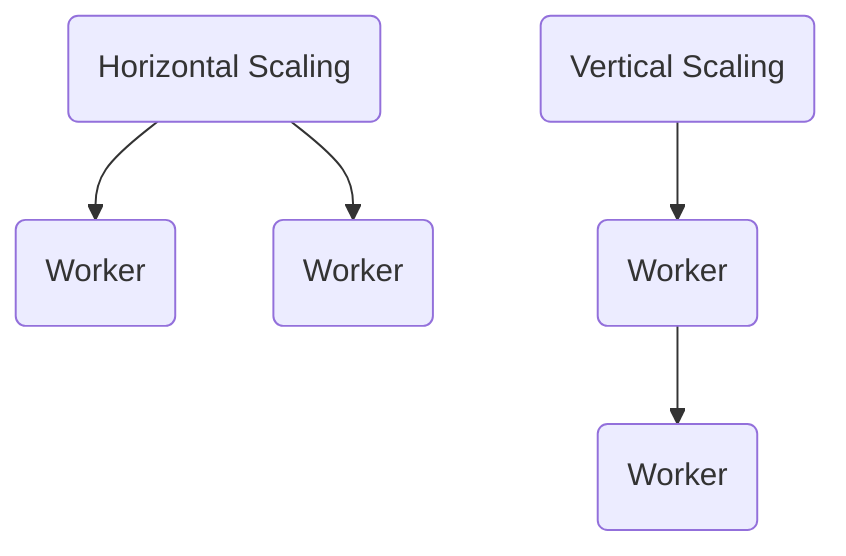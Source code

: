 flowchart TD
  sched(Horizontal Scaling) --> wo(Worker)
  sched --> wo2(Worker)

  schedv(Vertical Scaling) --> wo3(Worker) --> wo4(Worker)
;